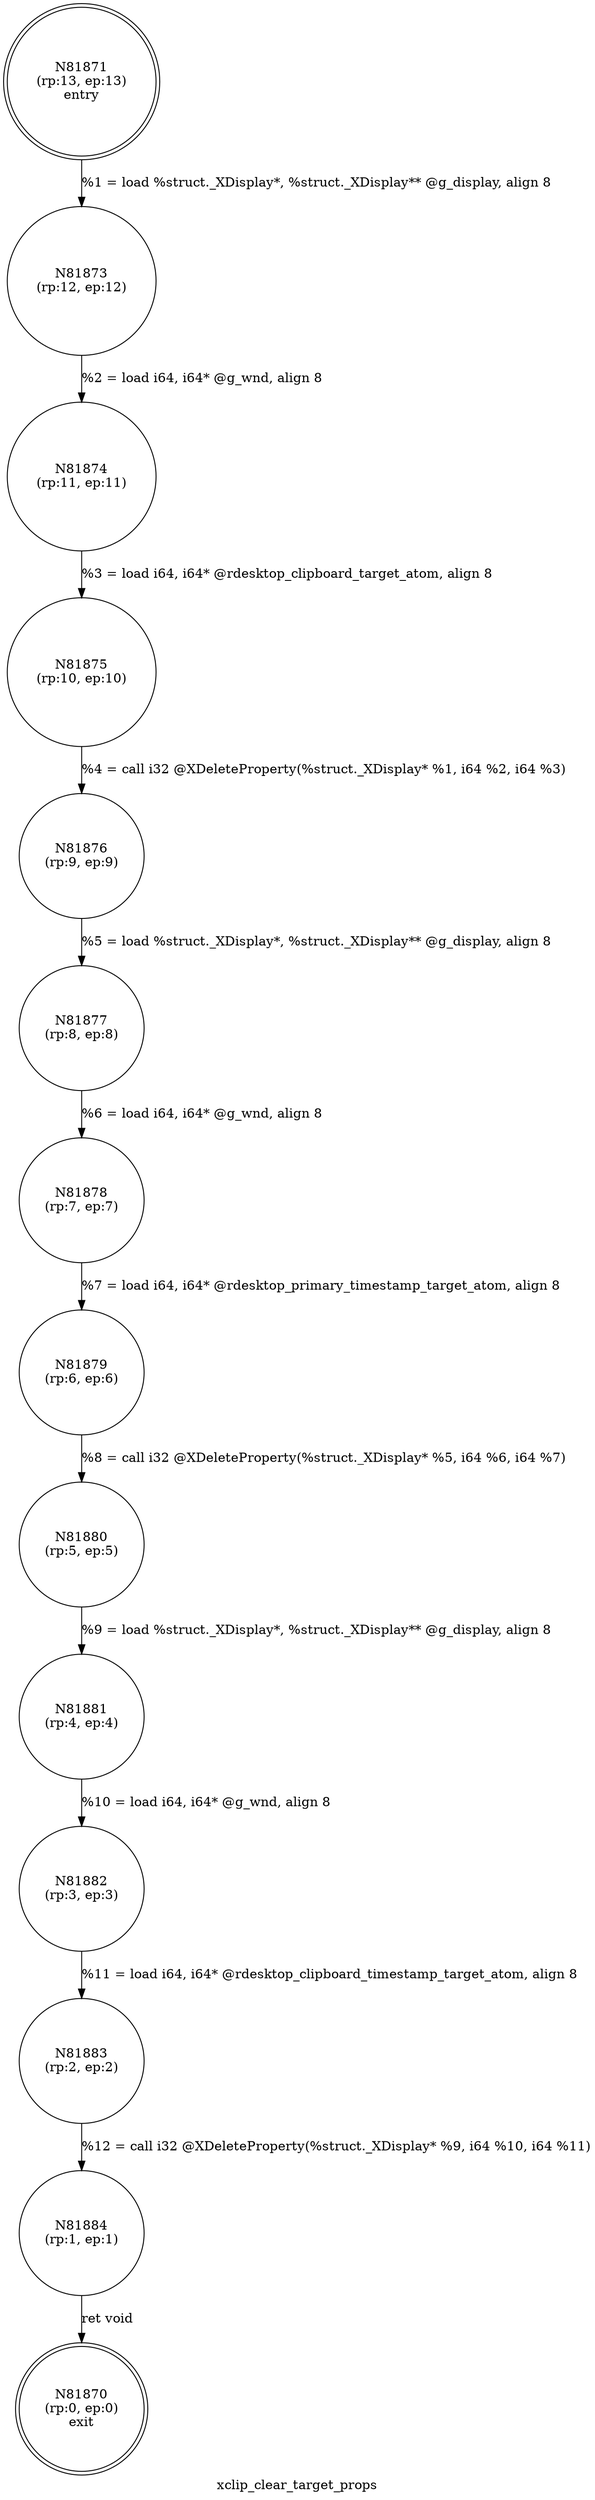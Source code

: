 digraph xclip_clear_target_props {
label="xclip_clear_target_props"
81870 [label="N81870\n(rp:0, ep:0)\nexit", shape="doublecircle"]
81871 [label="N81871\n(rp:13, ep:13)\nentry", shape="doublecircle"]
81871 -> 81873 [label="%1 = load %struct._XDisplay*, %struct._XDisplay** @g_display, align 8"]
81873 [label="N81873\n(rp:12, ep:12)", shape="circle"]
81873 -> 81874 [label="%2 = load i64, i64* @g_wnd, align 8"]
81874 [label="N81874\n(rp:11, ep:11)", shape="circle"]
81874 -> 81875 [label="%3 = load i64, i64* @rdesktop_clipboard_target_atom, align 8"]
81875 [label="N81875\n(rp:10, ep:10)", shape="circle"]
81875 -> 81876 [label="%4 = call i32 @XDeleteProperty(%struct._XDisplay* %1, i64 %2, i64 %3)"]
81876 [label="N81876\n(rp:9, ep:9)", shape="circle"]
81876 -> 81877 [label="%5 = load %struct._XDisplay*, %struct._XDisplay** @g_display, align 8"]
81877 [label="N81877\n(rp:8, ep:8)", shape="circle"]
81877 -> 81878 [label="%6 = load i64, i64* @g_wnd, align 8"]
81878 [label="N81878\n(rp:7, ep:7)", shape="circle"]
81878 -> 81879 [label="%7 = load i64, i64* @rdesktop_primary_timestamp_target_atom, align 8"]
81879 [label="N81879\n(rp:6, ep:6)", shape="circle"]
81879 -> 81880 [label="%8 = call i32 @XDeleteProperty(%struct._XDisplay* %5, i64 %6, i64 %7)"]
81880 [label="N81880\n(rp:5, ep:5)", shape="circle"]
81880 -> 81881 [label="%9 = load %struct._XDisplay*, %struct._XDisplay** @g_display, align 8"]
81881 [label="N81881\n(rp:4, ep:4)", shape="circle"]
81881 -> 81882 [label="%10 = load i64, i64* @g_wnd, align 8"]
81882 [label="N81882\n(rp:3, ep:3)", shape="circle"]
81882 -> 81883 [label="%11 = load i64, i64* @rdesktop_clipboard_timestamp_target_atom, align 8"]
81883 [label="N81883\n(rp:2, ep:2)", shape="circle"]
81883 -> 81884 [label="%12 = call i32 @XDeleteProperty(%struct._XDisplay* %9, i64 %10, i64 %11)"]
81884 [label="N81884\n(rp:1, ep:1)", shape="circle"]
81884 -> 81870 [label="ret void"]
}

